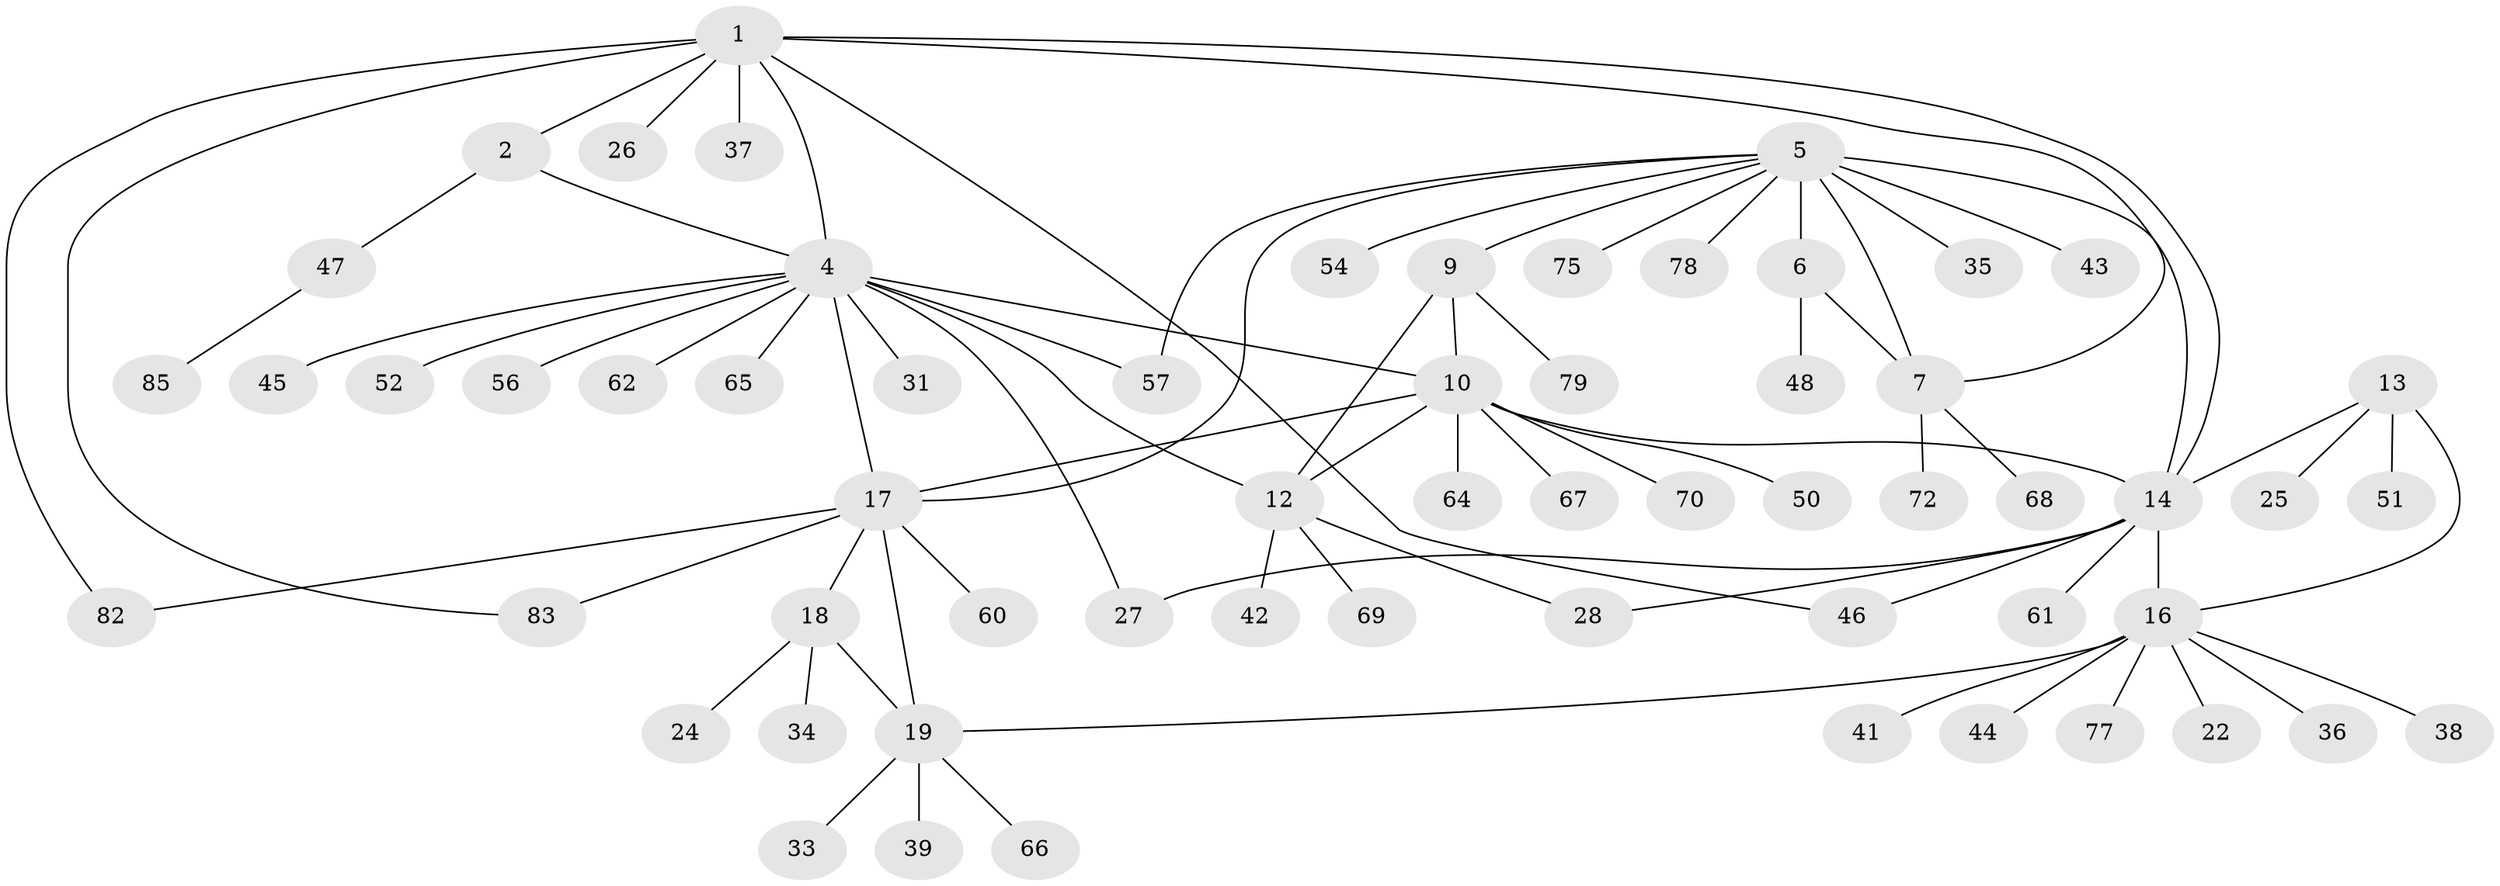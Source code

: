 // original degree distribution, {6: 0.047058823529411764, 4: 0.023529411764705882, 7: 0.03529411764705882, 15: 0.011764705882352941, 5: 0.047058823529411764, 8: 0.058823529411764705, 11: 0.011764705882352941, 2: 0.21176470588235294, 1: 0.5411764705882353, 3: 0.011764705882352941}
// Generated by graph-tools (version 1.1) at 2025/42/03/06/25 10:42:12]
// undirected, 61 vertices, 78 edges
graph export_dot {
graph [start="1"]
  node [color=gray90,style=filled];
  1 [super="+3"];
  2;
  4 [super="+81"];
  5 [super="+8"];
  6 [super="+53"];
  7 [super="+21"];
  9 [super="+59"];
  10 [super="+11"];
  12 [super="+23"];
  13 [super="+29"];
  14 [super="+15"];
  16 [super="+30"];
  17 [super="+20"];
  18 [super="+32"];
  19 [super="+80"];
  22 [super="+73"];
  24;
  25;
  26;
  27 [super="+55"];
  28;
  31 [super="+63"];
  33;
  34 [super="+40"];
  35;
  36;
  37;
  38;
  39;
  41;
  42;
  43;
  44;
  45;
  46 [super="+71"];
  47 [super="+49"];
  48;
  50;
  51;
  52 [super="+58"];
  54 [super="+74"];
  56;
  57;
  60;
  61;
  62;
  64;
  65;
  66;
  67;
  68;
  69 [super="+84"];
  70 [super="+76"];
  72;
  75;
  77;
  78;
  79;
  82;
  83;
  85;
  1 -- 2 [weight=2];
  1 -- 4 [weight=2];
  1 -- 7;
  1 -- 82;
  1 -- 83;
  1 -- 37;
  1 -- 26;
  1 -- 14;
  1 -- 46;
  2 -- 4;
  2 -- 47;
  4 -- 10;
  4 -- 31;
  4 -- 45;
  4 -- 52;
  4 -- 56;
  4 -- 57;
  4 -- 62;
  4 -- 65;
  4 -- 12;
  4 -- 17;
  4 -- 27;
  5 -- 6 [weight=2];
  5 -- 7 [weight=2];
  5 -- 9;
  5 -- 35;
  5 -- 75;
  5 -- 14;
  5 -- 43;
  5 -- 78;
  5 -- 54;
  5 -- 57;
  5 -- 17;
  6 -- 7;
  6 -- 48;
  7 -- 72;
  7 -- 68;
  9 -- 10 [weight=2];
  9 -- 12;
  9 -- 79;
  10 -- 12 [weight=2];
  10 -- 17;
  10 -- 64;
  10 -- 67;
  10 -- 70;
  10 -- 14;
  10 -- 50;
  12 -- 28;
  12 -- 42;
  12 -- 69;
  13 -- 14 [weight=2];
  13 -- 16;
  13 -- 25;
  13 -- 51;
  14 -- 16 [weight=2];
  14 -- 27;
  14 -- 61;
  14 -- 46;
  14 -- 28;
  16 -- 19;
  16 -- 22;
  16 -- 36;
  16 -- 38;
  16 -- 41;
  16 -- 44;
  16 -- 77;
  17 -- 18 [weight=2];
  17 -- 19 [weight=2];
  17 -- 82;
  17 -- 83;
  17 -- 60;
  18 -- 19;
  18 -- 24;
  18 -- 34;
  19 -- 33;
  19 -- 39;
  19 -- 66;
  47 -- 85;
}
